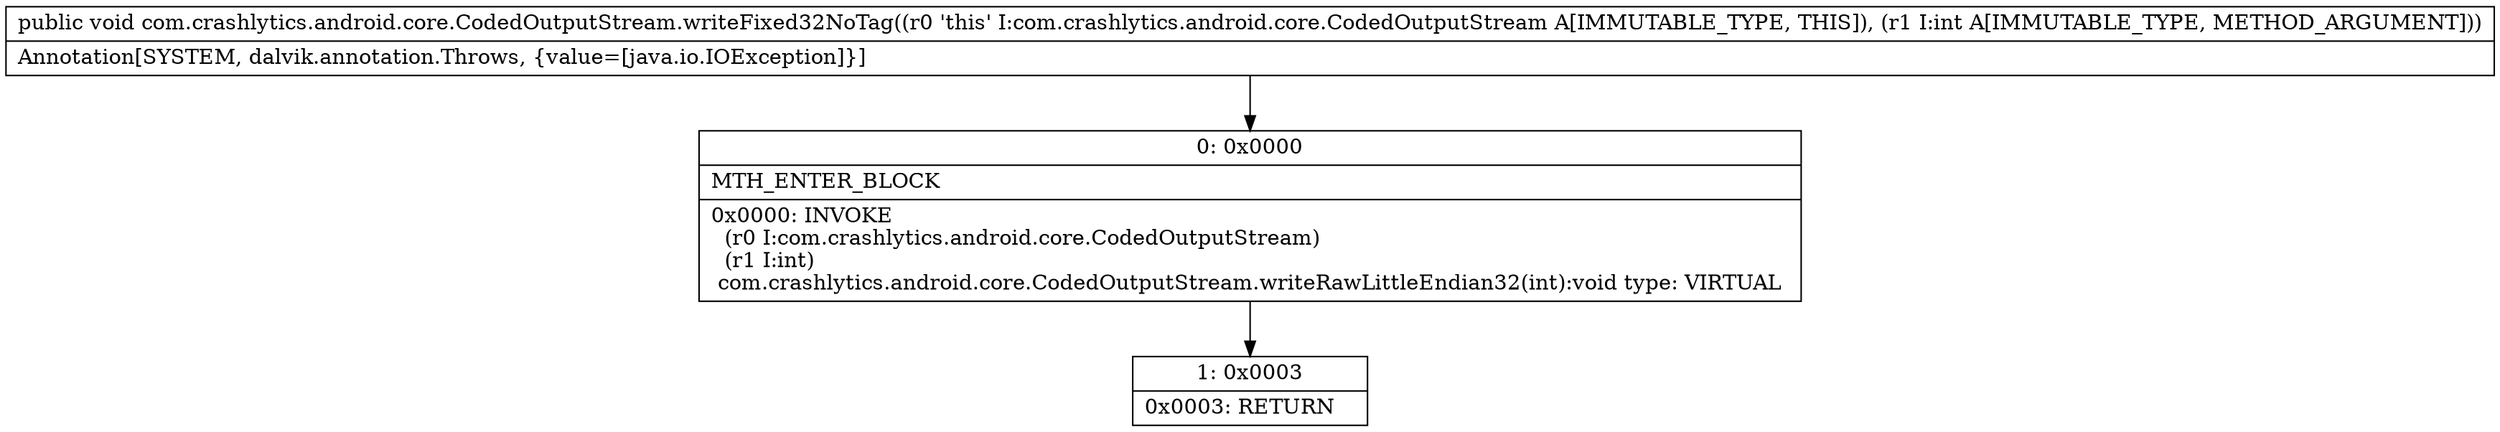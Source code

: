 digraph "CFG forcom.crashlytics.android.core.CodedOutputStream.writeFixed32NoTag(I)V" {
Node_0 [shape=record,label="{0\:\ 0x0000|MTH_ENTER_BLOCK\l|0x0000: INVOKE  \l  (r0 I:com.crashlytics.android.core.CodedOutputStream)\l  (r1 I:int)\l com.crashlytics.android.core.CodedOutputStream.writeRawLittleEndian32(int):void type: VIRTUAL \l}"];
Node_1 [shape=record,label="{1\:\ 0x0003|0x0003: RETURN   \l}"];
MethodNode[shape=record,label="{public void com.crashlytics.android.core.CodedOutputStream.writeFixed32NoTag((r0 'this' I:com.crashlytics.android.core.CodedOutputStream A[IMMUTABLE_TYPE, THIS]), (r1 I:int A[IMMUTABLE_TYPE, METHOD_ARGUMENT]))  | Annotation[SYSTEM, dalvik.annotation.Throws, \{value=[java.io.IOException]\}]\l}"];
MethodNode -> Node_0;
Node_0 -> Node_1;
}


